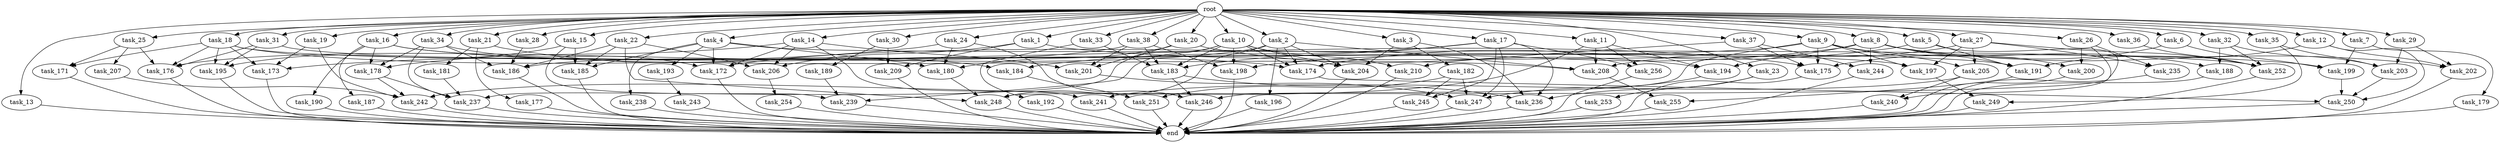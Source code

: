 digraph G {
  root [size="0.000000"];
  task_1 [size="2.048000"];
  task_2 [size="2.048000"];
  task_3 [size="2.048000"];
  task_4 [size="2.048000"];
  task_5 [size="2.048000"];
  task_6 [size="2.048000"];
  task_7 [size="2.048000"];
  task_8 [size="2.048000"];
  task_9 [size="2.048000"];
  task_10 [size="2.048000"];
  task_11 [size="2.048000"];
  task_12 [size="2.048000"];
  task_13 [size="2.048000"];
  task_14 [size="2.048000"];
  task_15 [size="2.048000"];
  task_16 [size="2.048000"];
  task_17 [size="2.048000"];
  task_18 [size="2.048000"];
  task_19 [size="2.048000"];
  task_20 [size="2.048000"];
  task_21 [size="2.048000"];
  task_22 [size="2.048000"];
  task_23 [size="2.048000"];
  task_24 [size="2.048000"];
  task_25 [size="2.048000"];
  task_26 [size="2.048000"];
  task_27 [size="2.048000"];
  task_28 [size="2.048000"];
  task_29 [size="2.048000"];
  task_30 [size="2.048000"];
  task_31 [size="2.048000"];
  task_32 [size="2.048000"];
  task_33 [size="2.048000"];
  task_34 [size="2.048000"];
  task_35 [size="2.048000"];
  task_36 [size="2.048000"];
  task_37 [size="2.048000"];
  task_38 [size="2.048000"];
  task_171 [size="2147483648.000000"];
  task_172 [size="2920577761.280000"];
  task_173 [size="2302102470.656000"];
  task_174 [size="2370821947.392000"];
  task_175 [size="3006477107.200000"];
  task_176 [size="4964982194.176000"];
  task_177 [size="274877906.944000"];
  task_178 [size="2628519985.152000"];
  task_179 [size="429496729.600000"];
  task_180 [size="498216206.336000"];
  task_181 [size="274877906.944000"];
  task_182 [size="618475290.624000"];
  task_183 [size="2714419331.072000"];
  task_184 [size="1666447310.848000"];
  task_185 [size="2078764171.264000"];
  task_186 [size="5892695130.112000"];
  task_187 [size="618475290.624000"];
  task_188 [size="1683627180.032000"];
  task_189 [size="1391569403.904000"];
  task_190 [size="618475290.624000"];
  task_191 [size="2559800508.416000"];
  task_192 [size="68719476.736000"];
  task_193 [size="68719476.736000"];
  task_194 [size="2147483648.000000"];
  task_195 [size="2765958938.624000"];
  task_196 [size="1717986918.400000"];
  task_197 [size="2370821947.392000"];
  task_198 [size="1408749273.088000"];
  task_199 [size="2662879723.520000"];
  task_200 [size="429496729.600000"];
  task_201 [size="1992864825.344000"];
  task_202 [size="1872605741.056000"];
  task_203 [size="3659312136.192000"];
  task_204 [size="2491081031.680000"];
  task_205 [size="1941325217.792000"];
  task_206 [size="2851858284.544000"];
  task_207 [size="1717986918.400000"];
  task_208 [size="5153960755.200000"];
  task_209 [size="2233382993.920000"];
  task_210 [size="309237645.312000"];
  task_235 [size="1374389534.720000"];
  task_236 [size="5446018531.328000"];
  task_237 [size="1975684956.160000"];
  task_238 [size="68719476.736000"];
  task_239 [size="1202590842.880000"];
  task_240 [size="910533066.752000"];
  task_241 [size="1460288880.640000"];
  task_242 [size="4020089389.056000"];
  task_243 [size="68719476.736000"];
  task_244 [size="309237645.312000"];
  task_245 [size="3109556322.304000"];
  task_246 [size="2714419331.072000"];
  task_247 [size="6219112644.608000"];
  task_248 [size="4483945857.024000"];
  task_249 [size="2336462209.024000"];
  task_250 [size="1821066133.504000"];
  task_251 [size="3109556322.304000"];
  task_252 [size="3728031612.928000"];
  task_253 [size="1717986918.400000"];
  task_254 [size="1717986918.400000"];
  task_255 [size="1683627180.032000"];
  task_256 [size="3109556322.304000"];
  end [size="0.000000"];

  root -> task_1 [size="1.000000"];
  root -> task_2 [size="1.000000"];
  root -> task_3 [size="1.000000"];
  root -> task_4 [size="1.000000"];
  root -> task_5 [size="1.000000"];
  root -> task_6 [size="1.000000"];
  root -> task_7 [size="1.000000"];
  root -> task_8 [size="1.000000"];
  root -> task_9 [size="1.000000"];
  root -> task_10 [size="1.000000"];
  root -> task_11 [size="1.000000"];
  root -> task_12 [size="1.000000"];
  root -> task_13 [size="1.000000"];
  root -> task_14 [size="1.000000"];
  root -> task_15 [size="1.000000"];
  root -> task_16 [size="1.000000"];
  root -> task_17 [size="1.000000"];
  root -> task_18 [size="1.000000"];
  root -> task_19 [size="1.000000"];
  root -> task_20 [size="1.000000"];
  root -> task_21 [size="1.000000"];
  root -> task_22 [size="1.000000"];
  root -> task_23 [size="1.000000"];
  root -> task_24 [size="1.000000"];
  root -> task_25 [size="1.000000"];
  root -> task_26 [size="1.000000"];
  root -> task_27 [size="1.000000"];
  root -> task_28 [size="1.000000"];
  root -> task_29 [size="1.000000"];
  root -> task_30 [size="1.000000"];
  root -> task_31 [size="1.000000"];
  root -> task_32 [size="1.000000"];
  root -> task_33 [size="1.000000"];
  root -> task_34 [size="1.000000"];
  root -> task_35 [size="1.000000"];
  root -> task_36 [size="1.000000"];
  root -> task_37 [size="1.000000"];
  root -> task_38 [size="1.000000"];
  task_1 -> task_199 [size="411041792.000000"];
  task_1 -> task_206 [size="411041792.000000"];
  task_1 -> task_209 [size="411041792.000000"];
  task_2 -> task_174 [size="838860800.000000"];
  task_2 -> task_186 [size="838860800.000000"];
  task_2 -> task_196 [size="838860800.000000"];
  task_2 -> task_204 [size="838860800.000000"];
  task_2 -> task_208 [size="838860800.000000"];
  task_2 -> task_248 [size="838860800.000000"];
  task_3 -> task_182 [size="301989888.000000"];
  task_3 -> task_204 [size="301989888.000000"];
  task_3 -> task_236 [size="301989888.000000"];
  task_4 -> task_172 [size="33554432.000000"];
  task_4 -> task_180 [size="33554432.000000"];
  task_4 -> task_185 [size="33554432.000000"];
  task_4 -> task_193 [size="33554432.000000"];
  task_4 -> task_238 [size="33554432.000000"];
  task_4 -> task_252 [size="33554432.000000"];
  task_5 -> task_174 [size="33554432.000000"];
  task_5 -> task_191 [size="33554432.000000"];
  task_5 -> task_240 [size="33554432.000000"];
  task_6 -> task_175 [size="679477248.000000"];
  task_6 -> task_199 [size="679477248.000000"];
  task_7 -> task_179 [size="209715200.000000"];
  task_7 -> task_199 [size="209715200.000000"];
  task_8 -> task_191 [size="75497472.000000"];
  task_8 -> task_194 [size="75497472.000000"];
  task_8 -> task_198 [size="75497472.000000"];
  task_8 -> task_200 [size="75497472.000000"];
  task_8 -> task_202 [size="75497472.000000"];
  task_8 -> task_244 [size="75497472.000000"];
  task_9 -> task_172 [size="411041792.000000"];
  task_9 -> task_175 [size="411041792.000000"];
  task_9 -> task_188 [size="411041792.000000"];
  task_9 -> task_197 [size="411041792.000000"];
  task_9 -> task_205 [size="411041792.000000"];
  task_9 -> task_246 [size="411041792.000000"];
  task_10 -> task_174 [size="75497472.000000"];
  task_10 -> task_183 [size="75497472.000000"];
  task_10 -> task_198 [size="75497472.000000"];
  task_10 -> task_204 [size="75497472.000000"];
  task_10 -> task_210 [size="75497472.000000"];
  task_10 -> task_237 [size="75497472.000000"];
  task_10 -> task_239 [size="75497472.000000"];
  task_11 -> task_194 [size="838860800.000000"];
  task_11 -> task_208 [size="838860800.000000"];
  task_11 -> task_242 [size="838860800.000000"];
  task_11 -> task_256 [size="838860800.000000"];
  task_12 -> task_191 [size="301989888.000000"];
  task_12 -> task_202 [size="301989888.000000"];
  task_12 -> task_250 [size="301989888.000000"];
  task_13 -> end [size="1.000000"];
  task_14 -> task_172 [size="301989888.000000"];
  task_14 -> task_178 [size="301989888.000000"];
  task_14 -> task_201 [size="301989888.000000"];
  task_14 -> task_206 [size="301989888.000000"];
  task_14 -> task_241 [size="301989888.000000"];
  task_15 -> task_185 [size="301989888.000000"];
  task_15 -> task_195 [size="301989888.000000"];
  task_15 -> task_239 [size="301989888.000000"];
  task_16 -> task_175 [size="301989888.000000"];
  task_16 -> task_178 [size="301989888.000000"];
  task_16 -> task_187 [size="301989888.000000"];
  task_16 -> task_190 [size="301989888.000000"];
  task_16 -> task_208 [size="301989888.000000"];
  task_17 -> task_183 [size="679477248.000000"];
  task_17 -> task_184 [size="679477248.000000"];
  task_17 -> task_236 [size="679477248.000000"];
  task_17 -> task_245 [size="679477248.000000"];
  task_17 -> task_247 [size="679477248.000000"];
  task_17 -> task_256 [size="679477248.000000"];
  task_18 -> task_171 [size="209715200.000000"];
  task_18 -> task_173 [size="209715200.000000"];
  task_18 -> task_174 [size="209715200.000000"];
  task_18 -> task_176 [size="209715200.000000"];
  task_18 -> task_195 [size="209715200.000000"];
  task_18 -> task_197 [size="209715200.000000"];
  task_19 -> task_173 [size="838860800.000000"];
  task_19 -> task_242 [size="838860800.000000"];
  task_20 -> task_180 [size="134217728.000000"];
  task_20 -> task_194 [size="134217728.000000"];
  task_20 -> task_201 [size="134217728.000000"];
  task_21 -> task_177 [size="134217728.000000"];
  task_21 -> task_181 [size="134217728.000000"];
  task_21 -> task_184 [size="134217728.000000"];
  task_22 -> task_185 [size="679477248.000000"];
  task_22 -> task_186 [size="679477248.000000"];
  task_22 -> task_206 [size="679477248.000000"];
  task_22 -> task_248 [size="679477248.000000"];
  task_23 -> task_236 [size="838860800.000000"];
  task_23 -> task_253 [size="838860800.000000"];
  task_24 -> task_173 [size="75497472.000000"];
  task_24 -> task_180 [size="75497472.000000"];
  task_24 -> task_246 [size="75497472.000000"];
  task_25 -> task_171 [size="838860800.000000"];
  task_25 -> task_176 [size="838860800.000000"];
  task_25 -> task_207 [size="838860800.000000"];
  task_26 -> task_200 [size="134217728.000000"];
  task_26 -> task_235 [size="134217728.000000"];
  task_26 -> task_248 [size="134217728.000000"];
  task_27 -> task_197 [size="536870912.000000"];
  task_27 -> task_205 [size="536870912.000000"];
  task_27 -> task_208 [size="536870912.000000"];
  task_27 -> task_235 [size="536870912.000000"];
  task_27 -> task_252 [size="536870912.000000"];
  task_28 -> task_186 [size="679477248.000000"];
  task_29 -> task_202 [size="536870912.000000"];
  task_29 -> task_203 [size="536870912.000000"];
  task_30 -> task_189 [size="679477248.000000"];
  task_30 -> task_209 [size="679477248.000000"];
  task_31 -> task_176 [size="838860800.000000"];
  task_31 -> task_191 [size="838860800.000000"];
  task_31 -> task_195 [size="838860800.000000"];
  task_32 -> task_188 [size="411041792.000000"];
  task_32 -> task_203 [size="411041792.000000"];
  task_32 -> task_252 [size="411041792.000000"];
  task_33 -> task_183 [size="33554432.000000"];
  task_33 -> task_192 [size="33554432.000000"];
  task_34 -> task_172 [size="679477248.000000"];
  task_34 -> task_178 [size="679477248.000000"];
  task_34 -> task_186 [size="679477248.000000"];
  task_34 -> task_237 [size="679477248.000000"];
  task_35 -> task_203 [size="838860800.000000"];
  task_35 -> task_249 [size="838860800.000000"];
  task_36 -> task_252 [size="838860800.000000"];
  task_37 -> task_175 [size="75497472.000000"];
  task_37 -> task_210 [size="75497472.000000"];
  task_37 -> task_244 [size="75497472.000000"];
  task_38 -> task_176 [size="536870912.000000"];
  task_38 -> task_183 [size="536870912.000000"];
  task_38 -> task_198 [size="536870912.000000"];
  task_38 -> task_201 [size="536870912.000000"];
  task_171 -> end [size="1.000000"];
  task_172 -> end [size="1.000000"];
  task_173 -> end [size="1.000000"];
  task_174 -> task_250 [size="301989888.000000"];
  task_175 -> end [size="1.000000"];
  task_176 -> end [size="1.000000"];
  task_177 -> end [size="1.000000"];
  task_178 -> task_237 [size="75497472.000000"];
  task_178 -> task_242 [size="75497472.000000"];
  task_179 -> end [size="1.000000"];
  task_180 -> task_248 [size="536870912.000000"];
  task_181 -> task_237 [size="134217728.000000"];
  task_182 -> task_245 [size="838860800.000000"];
  task_182 -> task_247 [size="838860800.000000"];
  task_182 -> task_251 [size="838860800.000000"];
  task_183 -> task_236 [size="838860800.000000"];
  task_183 -> task_246 [size="838860800.000000"];
  task_184 -> task_251 [size="679477248.000000"];
  task_185 -> end [size="1.000000"];
  task_186 -> end [size="1.000000"];
  task_187 -> end [size="1.000000"];
  task_188 -> end [size="1.000000"];
  task_189 -> task_239 [size="209715200.000000"];
  task_190 -> end [size="1.000000"];
  task_191 -> task_255 [size="411041792.000000"];
  task_192 -> end [size="1.000000"];
  task_193 -> task_243 [size="33554432.000000"];
  task_194 -> task_247 [size="838860800.000000"];
  task_195 -> end [size="1.000000"];
  task_196 -> end [size="1.000000"];
  task_197 -> task_249 [size="301989888.000000"];
  task_198 -> end [size="1.000000"];
  task_199 -> task_250 [size="209715200.000000"];
  task_200 -> end [size="1.000000"];
  task_201 -> task_247 [size="679477248.000000"];
  task_202 -> end [size="1.000000"];
  task_203 -> task_250 [size="75497472.000000"];
  task_204 -> end [size="1.000000"];
  task_205 -> task_240 [size="411041792.000000"];
  task_205 -> task_241 [size="411041792.000000"];
  task_206 -> task_254 [size="838860800.000000"];
  task_207 -> task_242 [size="209715200.000000"];
  task_208 -> task_255 [size="411041792.000000"];
  task_209 -> end [size="1.000000"];
  task_210 -> end [size="1.000000"];
  task_235 -> end [size="1.000000"];
  task_236 -> end [size="1.000000"];
  task_237 -> end [size="1.000000"];
  task_238 -> end [size="1.000000"];
  task_239 -> end [size="1.000000"];
  task_240 -> end [size="1.000000"];
  task_241 -> end [size="1.000000"];
  task_242 -> end [size="1.000000"];
  task_243 -> end [size="1.000000"];
  task_244 -> end [size="1.000000"];
  task_245 -> end [size="1.000000"];
  task_246 -> end [size="1.000000"];
  task_247 -> end [size="1.000000"];
  task_248 -> end [size="1.000000"];
  task_249 -> end [size="1.000000"];
  task_250 -> end [size="1.000000"];
  task_251 -> end [size="1.000000"];
  task_252 -> end [size="1.000000"];
  task_253 -> end [size="1.000000"];
  task_254 -> end [size="1.000000"];
  task_255 -> end [size="1.000000"];
  task_256 -> end [size="1.000000"];
}
